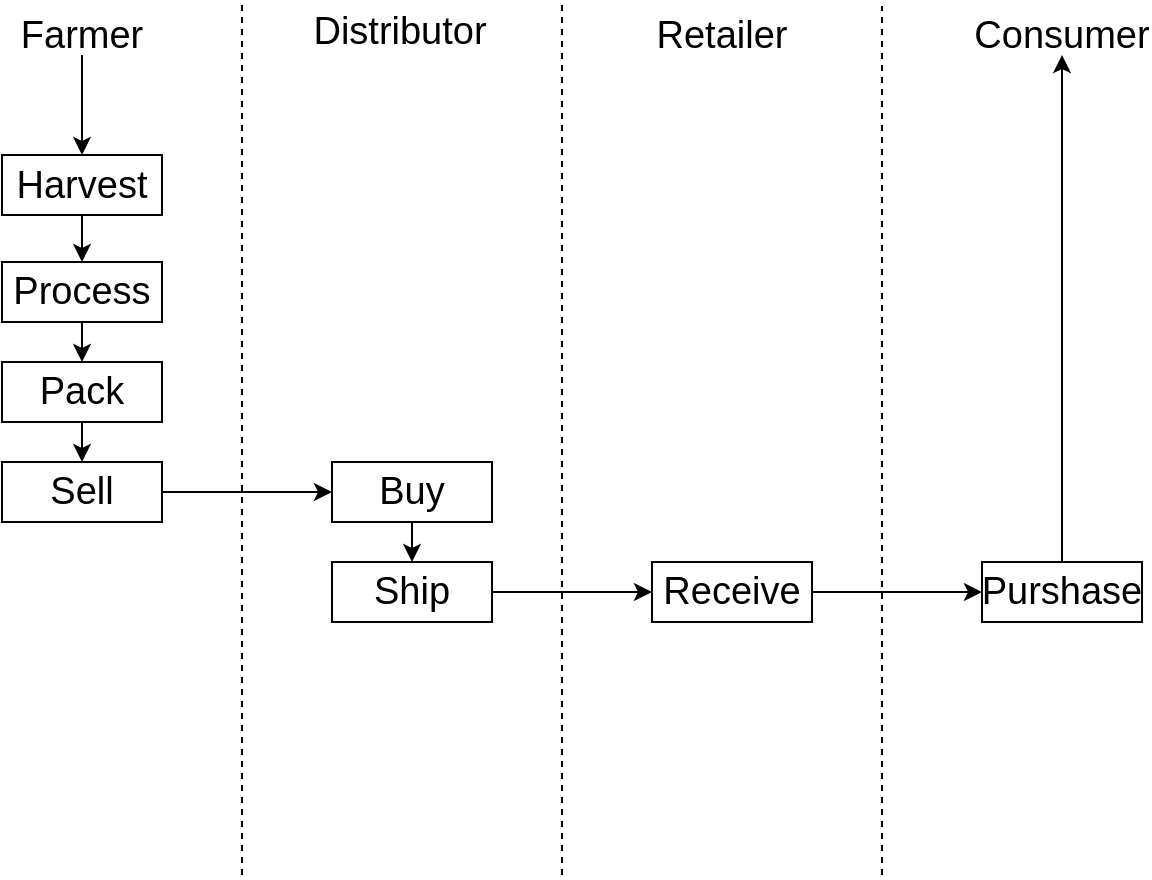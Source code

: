 <mxfile version="12.7.1" type="github">
  <diagram id="gvCEIhx1lhgzGjmdk8u0" name="Page-1">
    <mxGraphModel dx="868" dy="482" grid="1" gridSize="10" guides="1" tooltips="1" connect="1" arrows="1" fold="1" page="1" pageScale="1" pageWidth="850" pageHeight="1100" math="0" shadow="0">
      <root>
        <mxCell id="0" />
        <mxCell id="1" parent="0" />
        <mxCell id="ZjwaFmifTlDg9JnxQOEh-26" value="" style="edgeStyle=orthogonalEdgeStyle;rounded=0;orthogonalLoop=1;jettySize=auto;html=1;fontSize=19;" parent="1" source="ZjwaFmifTlDg9JnxQOEh-1" target="ZjwaFmifTlDg9JnxQOEh-3" edge="1">
          <mxGeometry relative="1" as="geometry" />
        </mxCell>
        <mxCell id="ZjwaFmifTlDg9JnxQOEh-1" value="Farmer" style="text;html=1;strokeColor=none;fillColor=none;align=center;verticalAlign=middle;whiteSpace=wrap;rounded=0;fontSize=19;" parent="1" vertex="1">
          <mxGeometry x="165" y="176.5" width="40" height="20" as="geometry" />
        </mxCell>
        <mxCell id="ZjwaFmifTlDg9JnxQOEh-2" value="Retailer" style="text;html=1;strokeColor=none;fillColor=none;align=center;verticalAlign=middle;whiteSpace=wrap;rounded=0;fontSize=19;" parent="1" vertex="1">
          <mxGeometry x="485" y="176.5" width="40" height="20" as="geometry" />
        </mxCell>
        <mxCell id="sh7A6DxfjgqvwWRLmh81-1" value="Distributor" style="text;html=1;strokeColor=none;fillColor=none;align=center;verticalAlign=middle;whiteSpace=wrap;rounded=0;fontSize=19;" parent="1" vertex="1">
          <mxGeometry x="324" y="175" width="40" height="20" as="geometry" />
        </mxCell>
        <mxCell id="ZjwaFmifTlDg9JnxQOEh-10" value="" style="edgeStyle=orthogonalEdgeStyle;rounded=0;orthogonalLoop=1;jettySize=auto;html=1;fontSize=19;entryX=0.5;entryY=0;entryDx=0;entryDy=0;" parent="1" source="ZjwaFmifTlDg9JnxQOEh-3" target="ZjwaFmifTlDg9JnxQOEh-4" edge="1">
          <mxGeometry relative="1" as="geometry">
            <mxPoint x="185" y="300" as="targetPoint" />
          </mxGeometry>
        </mxCell>
        <mxCell id="ZjwaFmifTlDg9JnxQOEh-3" value="Harvest" style="rounded=0;whiteSpace=wrap;html=1;fontSize=19;" parent="1" vertex="1">
          <mxGeometry x="145" y="246.5" width="80" height="30" as="geometry" />
        </mxCell>
        <mxCell id="tn94BdEzs_cTQyc49oGz-1" style="edgeStyle=orthogonalEdgeStyle;rounded=0;orthogonalLoop=1;jettySize=auto;html=1;exitX=0.5;exitY=1;exitDx=0;exitDy=0;entryX=0.5;entryY=0;entryDx=0;entryDy=0;" parent="1" source="ZjwaFmifTlDg9JnxQOEh-9" target="ZjwaFmifTlDg9JnxQOEh-15" edge="1">
          <mxGeometry relative="1" as="geometry" />
        </mxCell>
        <mxCell id="ZjwaFmifTlDg9JnxQOEh-9" value="Pack" style="rounded=0;whiteSpace=wrap;html=1;fontSize=19;" parent="1" vertex="1">
          <mxGeometry x="145" y="350" width="80" height="30" as="geometry" />
        </mxCell>
        <mxCell id="sh7A6DxfjgqvwWRLmh81-12" style="edgeStyle=orthogonalEdgeStyle;rounded=0;orthogonalLoop=1;jettySize=auto;html=1;exitX=1;exitY=0.5;exitDx=0;exitDy=0;entryX=0;entryY=0.5;entryDx=0;entryDy=0;fontSize=19;" parent="1" source="sh7A6DxfjgqvwWRLmh81-3" target="ZjwaFmifTlDg9JnxQOEh-19" edge="1">
          <mxGeometry relative="1" as="geometry">
            <mxPoint x="390" y="415" as="sourcePoint" />
          </mxGeometry>
        </mxCell>
        <mxCell id="sh7A6DxfjgqvwWRLmh81-15" style="edgeStyle=orthogonalEdgeStyle;rounded=0;orthogonalLoop=1;jettySize=auto;html=1;exitX=1;exitY=0.5;exitDx=0;exitDy=0;entryX=0;entryY=0.5;entryDx=0;entryDy=0;fontSize=19;" parent="1" source="ZjwaFmifTlDg9JnxQOEh-15" target="sh7A6DxfjgqvwWRLmh81-13" edge="1">
          <mxGeometry relative="1" as="geometry" />
        </mxCell>
        <mxCell id="ZjwaFmifTlDg9JnxQOEh-15" value="Sell" style="rounded=0;whiteSpace=wrap;html=1;fontSize=19;" parent="1" vertex="1">
          <mxGeometry x="145" y="400" width="80" height="30" as="geometry" />
        </mxCell>
        <mxCell id="sh7A6DxfjgqvwWRLmh81-3" value="Ship" style="rounded=0;whiteSpace=wrap;html=1;fontSize=19;" parent="1" vertex="1">
          <mxGeometry x="310" y="450" width="80" height="30" as="geometry" />
        </mxCell>
        <mxCell id="sh7A6DxfjgqvwWRLmh81-16" style="edgeStyle=orthogonalEdgeStyle;rounded=0;orthogonalLoop=1;jettySize=auto;html=1;exitX=0.5;exitY=1;exitDx=0;exitDy=0;entryX=0.5;entryY=0;entryDx=0;entryDy=0;fontSize=19;" parent="1" source="sh7A6DxfjgqvwWRLmh81-13" target="sh7A6DxfjgqvwWRLmh81-3" edge="1">
          <mxGeometry relative="1" as="geometry" />
        </mxCell>
        <mxCell id="sh7A6DxfjgqvwWRLmh81-13" value="Buy" style="rounded=0;whiteSpace=wrap;html=1;fontSize=19;" parent="1" vertex="1">
          <mxGeometry x="310" y="400" width="80" height="30" as="geometry" />
        </mxCell>
        <mxCell id="ZjwaFmifTlDg9JnxQOEh-22" value="" style="edgeStyle=orthogonalEdgeStyle;rounded=0;orthogonalLoop=1;jettySize=auto;html=1;fontSize=19;" parent="1" source="ZjwaFmifTlDg9JnxQOEh-19" target="ZjwaFmifTlDg9JnxQOEh-21" edge="1">
          <mxGeometry relative="1" as="geometry" />
        </mxCell>
        <mxCell id="ZjwaFmifTlDg9JnxQOEh-19" value="Receive" style="rounded=0;whiteSpace=wrap;html=1;fontSize=19;" parent="1" vertex="1">
          <mxGeometry x="470" y="450" width="80" height="30" as="geometry" />
        </mxCell>
        <mxCell id="ZjwaFmifTlDg9JnxQOEh-24" value="" style="edgeStyle=orthogonalEdgeStyle;rounded=0;orthogonalLoop=1;jettySize=auto;html=1;fontSize=19;entryX=0.5;entryY=1;entryDx=0;entryDy=0;" parent="1" source="ZjwaFmifTlDg9JnxQOEh-21" target="ZjwaFmifTlDg9JnxQOEh-25" edge="1">
          <mxGeometry relative="1" as="geometry">
            <mxPoint x="665" y="221" as="targetPoint" />
            <Array as="points" />
          </mxGeometry>
        </mxCell>
        <mxCell id="ZjwaFmifTlDg9JnxQOEh-21" value="Purshase" style="rounded=0;whiteSpace=wrap;html=1;fontSize=19;" parent="1" vertex="1">
          <mxGeometry x="635" y="450" width="80" height="30" as="geometry" />
        </mxCell>
        <mxCell id="sh7A6DxfjgqvwWRLmh81-6" style="edgeStyle=orthogonalEdgeStyle;rounded=0;orthogonalLoop=1;jettySize=auto;html=1;exitX=0.5;exitY=1;exitDx=0;exitDy=0;entryX=0.5;entryY=0;entryDx=0;entryDy=0;fontSize=19;" parent="1" source="ZjwaFmifTlDg9JnxQOEh-4" target="ZjwaFmifTlDg9JnxQOEh-9" edge="1">
          <mxGeometry relative="1" as="geometry" />
        </mxCell>
        <mxCell id="ZjwaFmifTlDg9JnxQOEh-4" value="Process" style="rounded=0;whiteSpace=wrap;html=1;fontSize=19;" parent="1" vertex="1">
          <mxGeometry x="145" y="300" width="80" height="30" as="geometry" />
        </mxCell>
        <mxCell id="ZjwaFmifTlDg9JnxQOEh-25" value="Consumer" style="text;html=1;strokeColor=none;fillColor=none;align=center;verticalAlign=middle;whiteSpace=wrap;rounded=0;fontSize=19;" parent="1" vertex="1">
          <mxGeometry x="655" y="176.5" width="40" height="20" as="geometry" />
        </mxCell>
        <mxCell id="ZjwaFmifTlDg9JnxQOEh-27" value="" style="endArrow=none;dashed=1;html=1;fontSize=19;" parent="1" edge="1">
          <mxGeometry width="50" height="50" relative="1" as="geometry">
            <mxPoint x="425" y="606.5" as="sourcePoint" />
            <mxPoint x="425" y="171" as="targetPoint" />
          </mxGeometry>
        </mxCell>
        <mxCell id="ZjwaFmifTlDg9JnxQOEh-28" value="" style="endArrow=none;dashed=1;html=1;fontSize=19;" parent="1" edge="1">
          <mxGeometry width="50" height="50" relative="1" as="geometry">
            <mxPoint x="585" y="606.5" as="sourcePoint" />
            <mxPoint x="585" y="172" as="targetPoint" />
          </mxGeometry>
        </mxCell>
        <mxCell id="sh7A6DxfjgqvwWRLmh81-8" value="" style="endArrow=none;dashed=1;html=1;fontSize=19;" parent="1" edge="1">
          <mxGeometry width="50" height="50" relative="1" as="geometry">
            <mxPoint x="265" y="606.5" as="sourcePoint" />
            <mxPoint x="265" y="170" as="targetPoint" />
          </mxGeometry>
        </mxCell>
      </root>
    </mxGraphModel>
  </diagram>
</mxfile>
